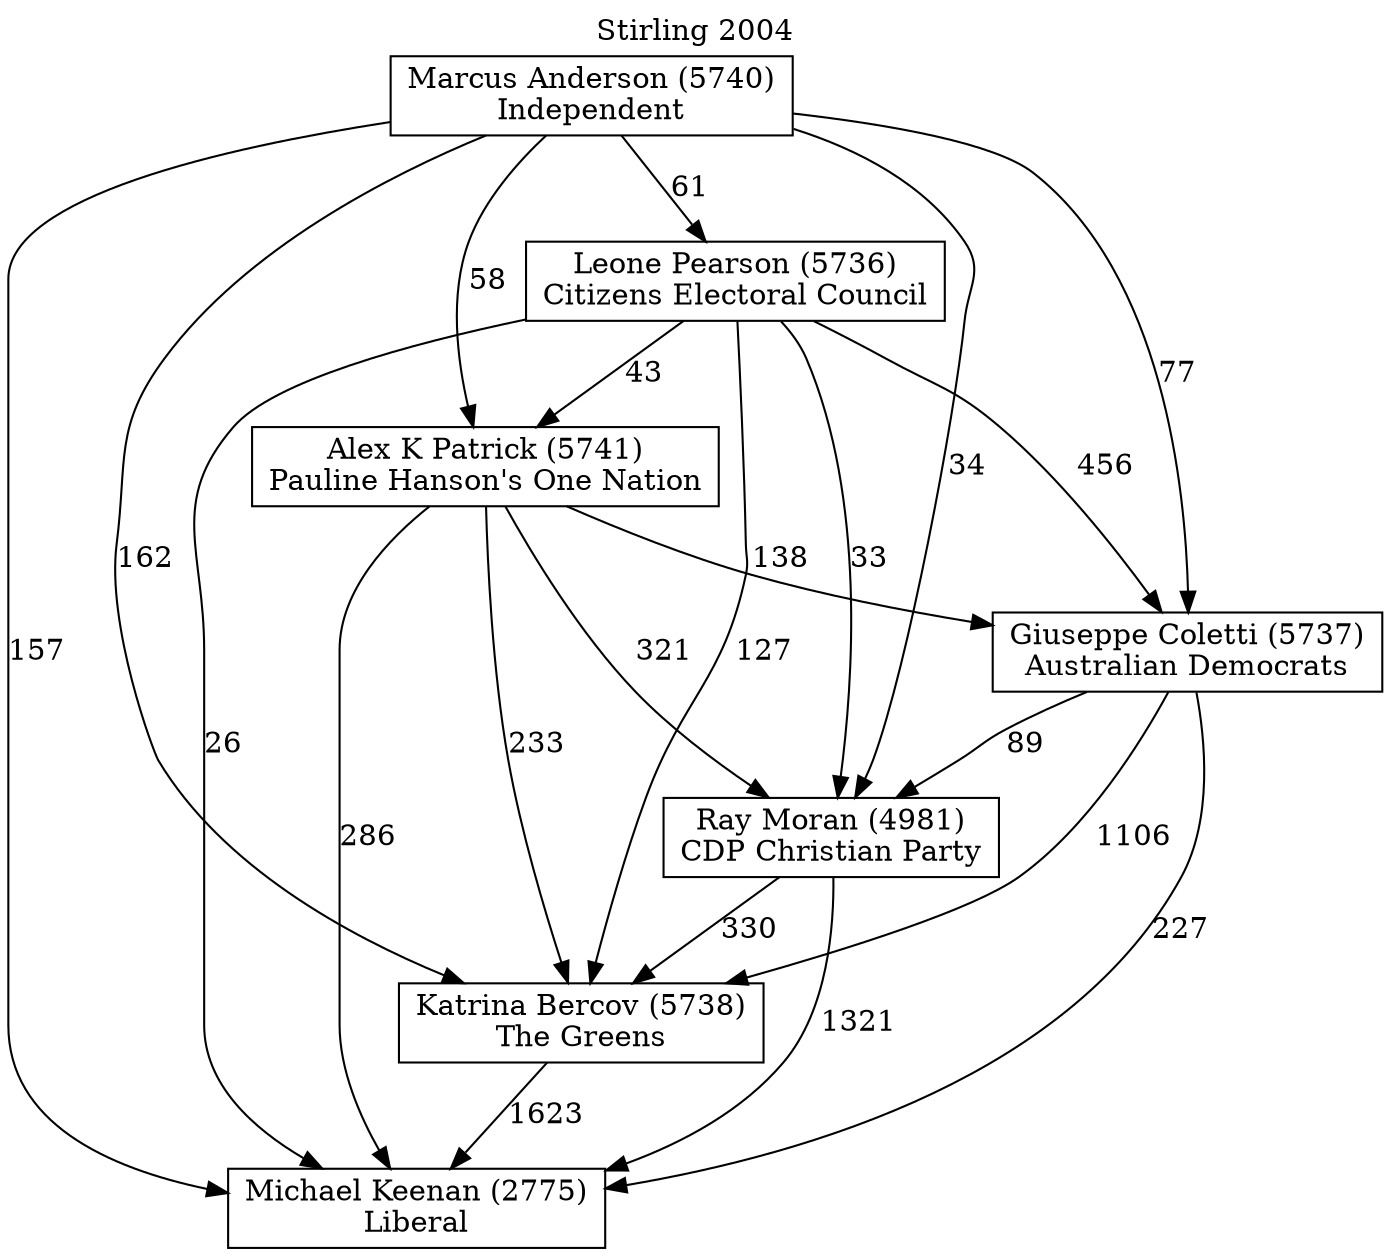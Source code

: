 // House preference flow
digraph "Michael Keenan (2775)_Stirling_2004" {
	graph [label="Stirling 2004" labelloc=t mclimit=10]
	node [shape=box]
	"Michael Keenan (2775)" [label="Michael Keenan (2775)
Liberal"]
	"Katrina Bercov (5738)" [label="Katrina Bercov (5738)
The Greens"]
	"Ray Moran (4981)" [label="Ray Moran (4981)
CDP Christian Party"]
	"Giuseppe Coletti (5737)" [label="Giuseppe Coletti (5737)
Australian Democrats"]
	"Alex K Patrick (5741)" [label="Alex K Patrick (5741)
Pauline Hanson's One Nation"]
	"Leone Pearson (5736)" [label="Leone Pearson (5736)
Citizens Electoral Council"]
	"Marcus Anderson (5740)" [label="Marcus Anderson (5740)
Independent"]
	"Katrina Bercov (5738)" -> "Michael Keenan (2775)" [label=1623]
	"Ray Moran (4981)" -> "Katrina Bercov (5738)" [label=330]
	"Giuseppe Coletti (5737)" -> "Ray Moran (4981)" [label=89]
	"Alex K Patrick (5741)" -> "Giuseppe Coletti (5737)" [label=138]
	"Leone Pearson (5736)" -> "Alex K Patrick (5741)" [label=43]
	"Marcus Anderson (5740)" -> "Leone Pearson (5736)" [label=61]
	"Ray Moran (4981)" -> "Michael Keenan (2775)" [label=1321]
	"Giuseppe Coletti (5737)" -> "Michael Keenan (2775)" [label=227]
	"Alex K Patrick (5741)" -> "Michael Keenan (2775)" [label=286]
	"Leone Pearson (5736)" -> "Michael Keenan (2775)" [label=26]
	"Marcus Anderson (5740)" -> "Michael Keenan (2775)" [label=157]
	"Marcus Anderson (5740)" -> "Alex K Patrick (5741)" [label=58]
	"Leone Pearson (5736)" -> "Giuseppe Coletti (5737)" [label=456]
	"Marcus Anderson (5740)" -> "Giuseppe Coletti (5737)" [label=77]
	"Alex K Patrick (5741)" -> "Ray Moran (4981)" [label=321]
	"Leone Pearson (5736)" -> "Ray Moran (4981)" [label=33]
	"Marcus Anderson (5740)" -> "Ray Moran (4981)" [label=34]
	"Giuseppe Coletti (5737)" -> "Katrina Bercov (5738)" [label=1106]
	"Alex K Patrick (5741)" -> "Katrina Bercov (5738)" [label=233]
	"Leone Pearson (5736)" -> "Katrina Bercov (5738)" [label=127]
	"Marcus Anderson (5740)" -> "Katrina Bercov (5738)" [label=162]
}
